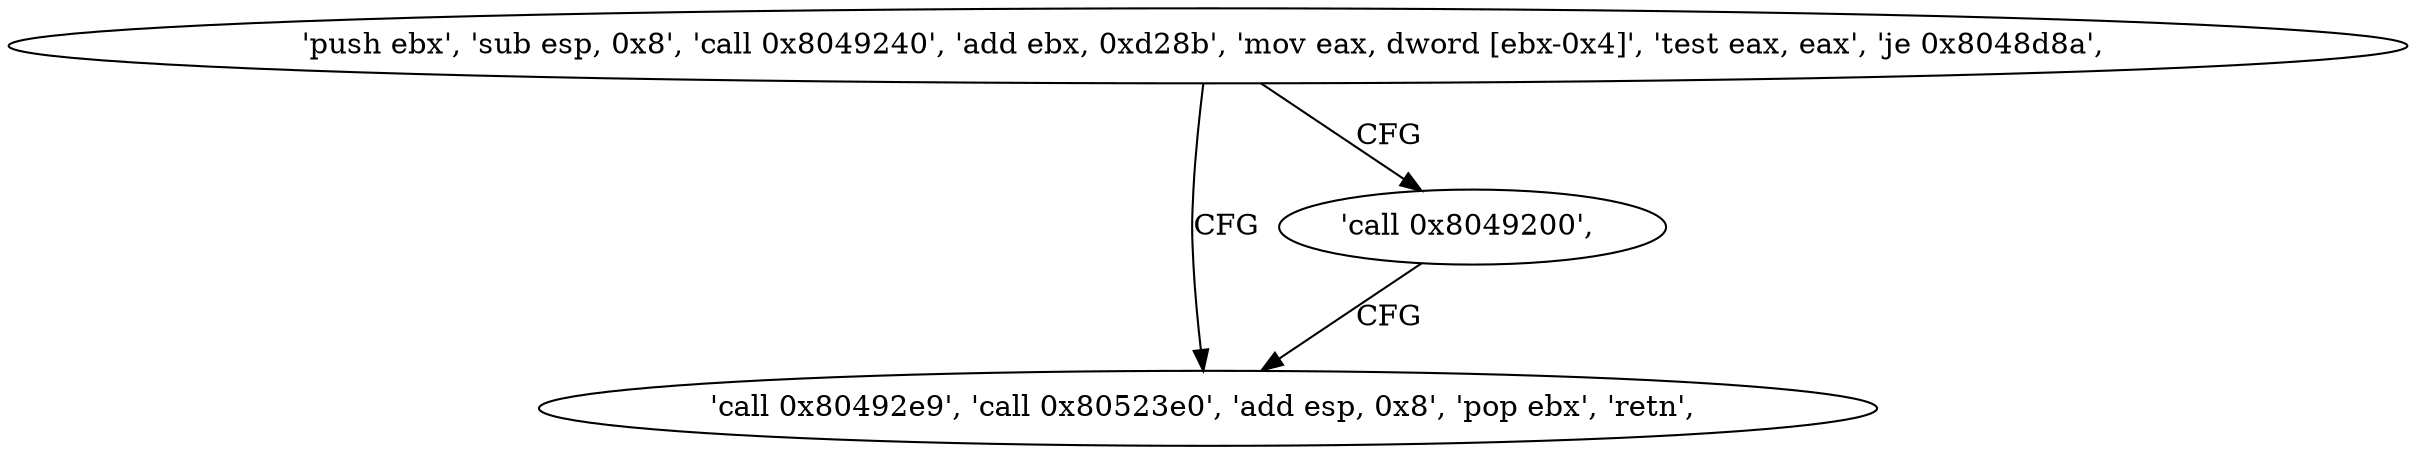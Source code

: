 digraph "func" {
"134516076" [label = "'push ebx', 'sub esp, 0x8', 'call 0x8049240', 'add ebx, 0xd28b', 'mov eax, dword [ebx-0x4]', 'test eax, eax', 'je 0x8048d8a', " ]
"134516106" [label = "'call 0x80492e9', 'call 0x80523e0', 'add esp, 0x8', 'pop ebx', 'retn', " ]
"134516101" [label = "'call 0x8049200', " ]
"134516076" -> "134516106" [ label = "CFG" ]
"134516076" -> "134516101" [ label = "CFG" ]
"134516101" -> "134516106" [ label = "CFG" ]
}
